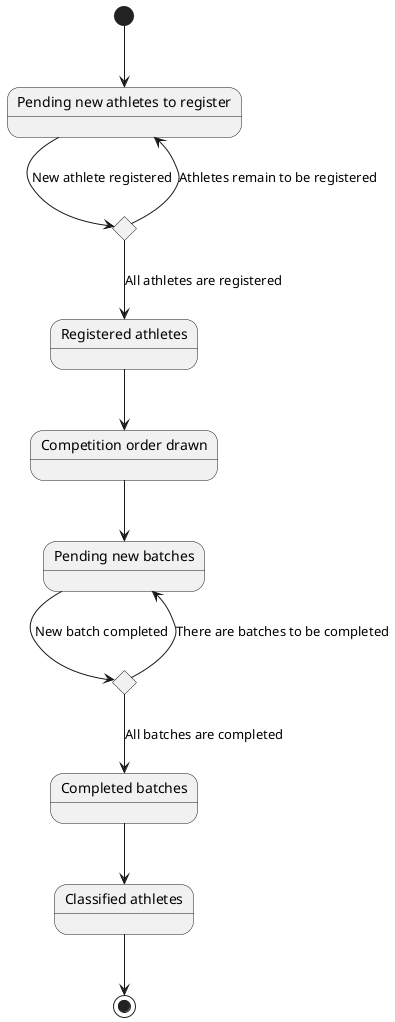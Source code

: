 @startuml
state "Pending new athletes to register" as PendingAthletesToRegister
state "More athletes to register pending?" as MoreAthletesToRegister <<choice>>
state "Registered athletes" as RegisteredAthletes
state "Competition order drawn" as CompetitionOrderDrawn
state "Pending new batches" as PendingNewBatch
state "More batches pending?" as MoreBatches <<choice>>
state "Completed batches" as CompletedBatches
state "Classified athletes" as ClassifiedAthletes


[*] --> PendingAthletesToRegister
PendingAthletesToRegister --> MoreAthletesToRegister : New athlete registered
MoreAthletesToRegister --> PendingAthletesToRegister : Athletes remain to be registered
MoreAthletesToRegister --> RegisteredAthletes : All athletes are registered
RegisteredAthletes --> CompetitionOrderDrawn
CompetitionOrderDrawn --> PendingNewBatch

PendingNewBatch --> MoreBatches : New batch completed

MoreBatches --> PendingNewBatch : There are batches to be completed
MoreBatches --> CompletedBatches : All batches are completed

CompletedBatches --> ClassifiedAthletes
ClassifiedAthletes --> [*]
@enduml

